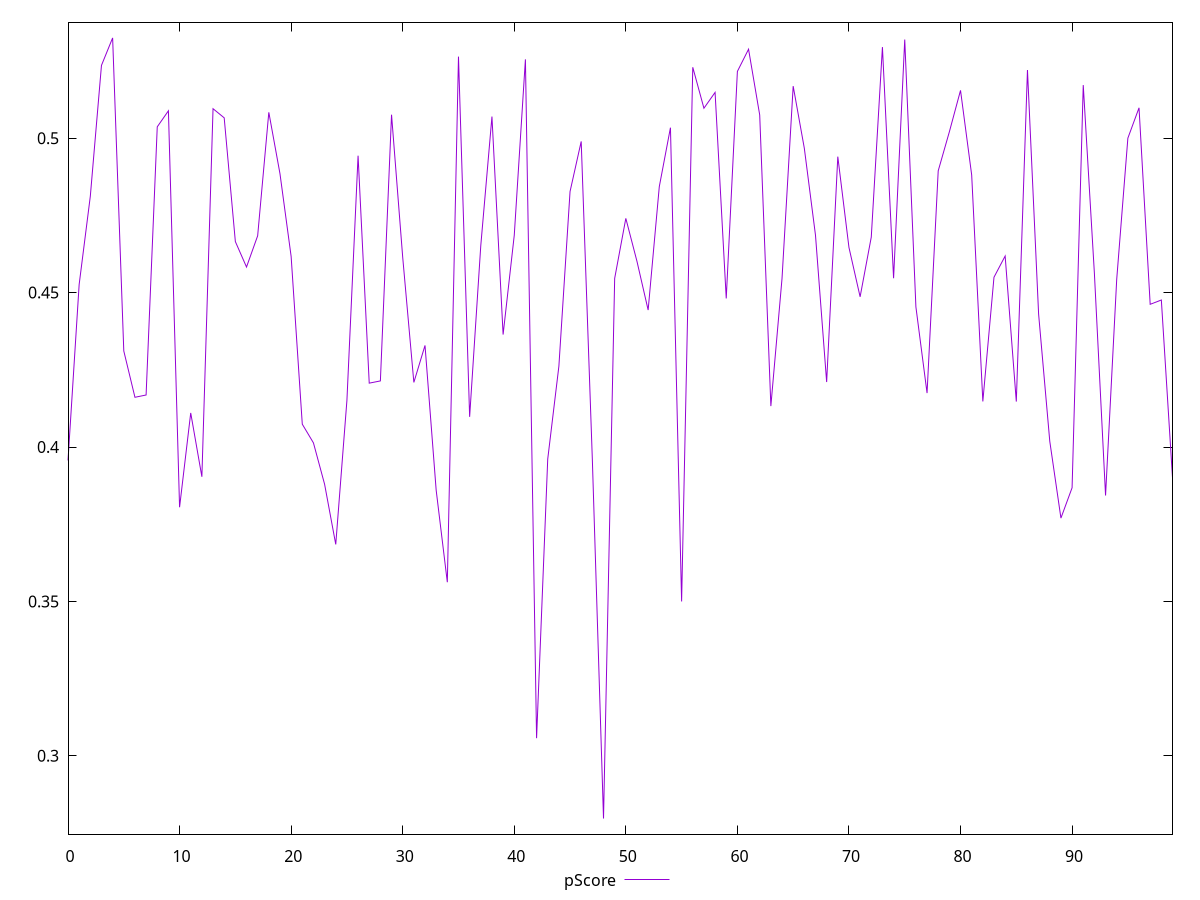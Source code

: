 reset

$pScore <<EOF
0 0.39566101050271796
1 0.4526454917639129
2 0.48120718436550647
3 0.5235832592781595
4 0.5324772462359519
5 0.43110530961426086
6 0.4161073667935823
7 0.41684510799585195
8 0.5036772830250054
9 0.5088685266539629
10 0.3805011695719335
11 0.41103624228007474
12 0.39037046912657614
13 0.5095516447037616
14 0.5065965527272045
15 0.4665231534099035
16 0.45828707956169074
17 0.4684065289990292
18 0.5083801076033254
19 0.4884924017907777
20 0.46172167215295673
21 0.40739911946749
22 0.4013384118341705
23 0.38793968050761235
24 0.3684669124781313
25 0.4150746552371934
26 0.49434617417617194
27 0.42068671543795677
28 0.4214051666165368
29 0.5076040426424411
30 0.46146976768968767
31 0.42092637521814086
32 0.43289670458974333
33 0.38603592951072907
34 0.3562226886033887
35 0.5264109020054268
36 0.4097799980824904
37 0.46525952875475207
38 0.5070051861135222
39 0.436420228428666
40 0.4685701148699367
41 0.5255336026734885
42 0.30571106410356264
43 0.3961043803568751
44 0.4261791212085505
45 0.48272998254514937
46 0.4989605958569414
47 0.39581014212253585
48 0.27970472722182044
49 0.45461119284122353
50 0.474039732738971
51 0.46010605131268345
52 0.4443533115214213
53 0.4843198141253595
54 0.5034078920842031
55 0.34999508996211703
56 0.5229720044760868
57 0.5097072477699611
58 0.5148351538570717
59 0.44811929843400056
60 0.5216319604192912
61 0.5288178090877864
62 0.5075180315846997
63 0.4132579087754624
64 0.45455352256956
65 0.516865055504206
66 0.49672722903491323
67 0.46859208058637647
68 0.42104911706334064
69 0.4940274144432359
70 0.4646254738918261
71 0.44863527830337674
72 0.46797047977558176
73 0.5295055113400517
74 0.4546498074228207
75 0.5319336807562599
76 0.44538770907793607
77 0.41747064538415796
78 0.4894374777083208
79 0.5020735157286993
80 0.5154881238815656
81 0.488082103110487
82 0.41476937227876864
83 0.45498121531809166
84 0.461850972232511
85 0.41471260693760104
86 0.5220821602462034
87 0.4430209369659762
88 0.40185968204759126
89 0.3769838339464788
90 0.3868150658546954
91 0.5172073281014922
92 0.456191716081127
93 0.38430313063297794
94 0.4543056949531573
95 0.5000219419532829
96 0.5098409810822626
97 0.44621325425311475
98 0.4476056800617438
99 0.39007091153064094
EOF

set key outside below
set xrange [0:99]
set yrange [0.2746492768415378:0.5375326966162346]
set trange [0.2746492768415378:0.5375326966162346]
set terminal svg size 640, 500 enhanced background rgb 'white'
set output "report_00015_2021-02-09T16-11-33.973Z/first-cpu-idle/samples/pages+cached+noadtech+nomedia/pScore/values.svg"

plot $pScore title "pScore" with line

reset
